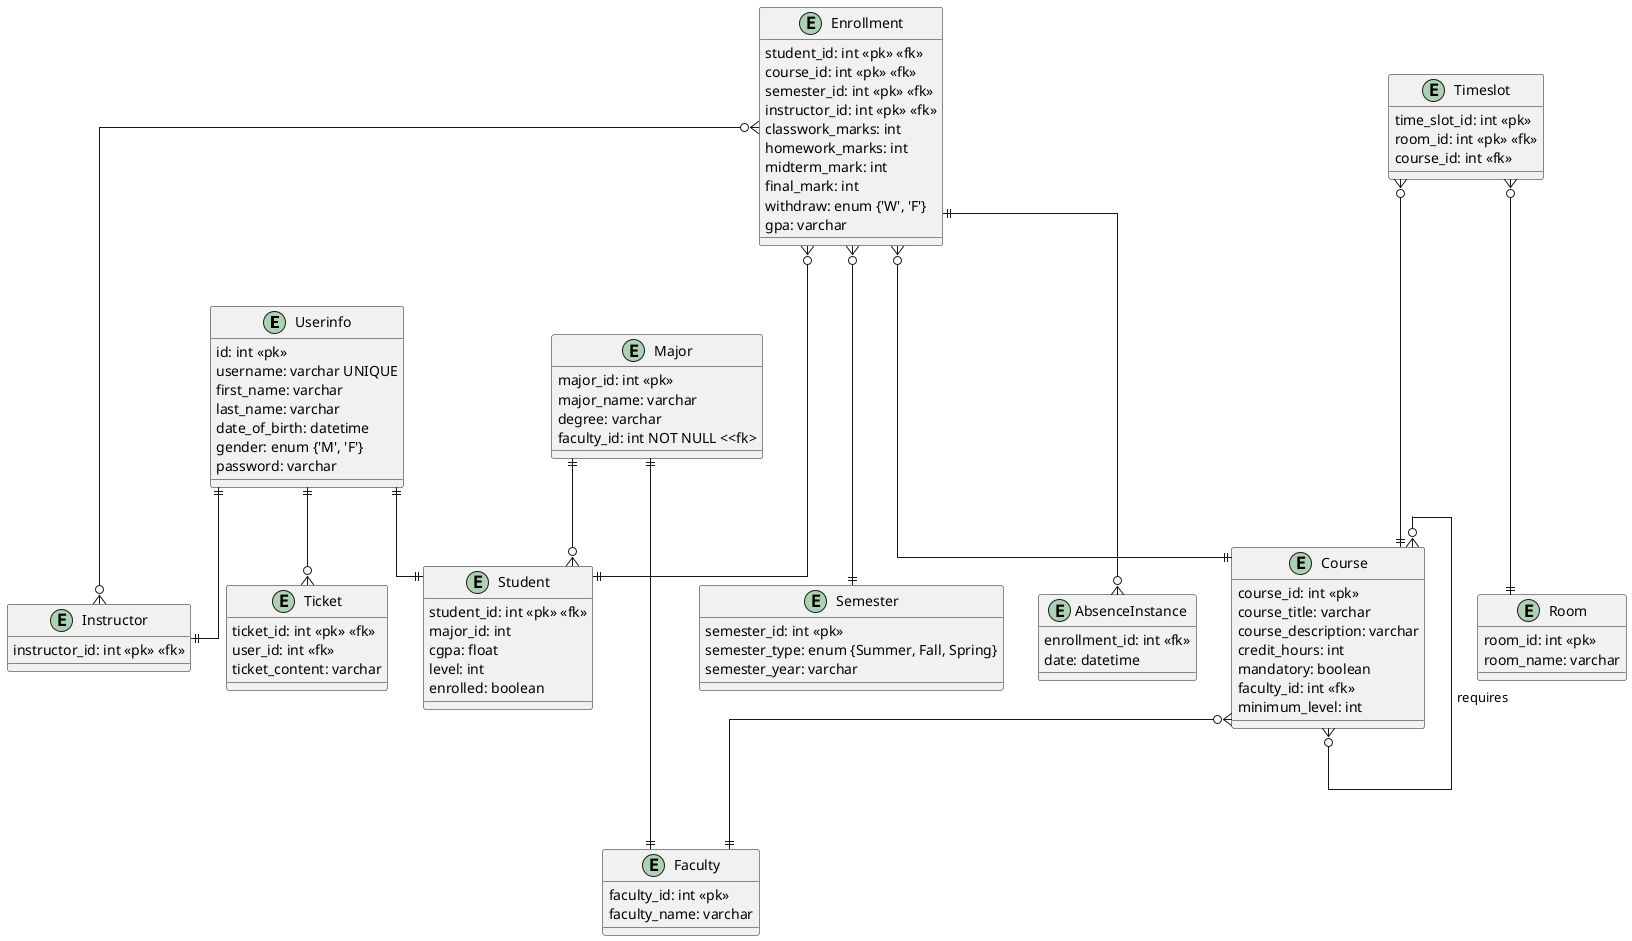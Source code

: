 @startuml

skinparam linetype ortho

Entity Userinfo {
    id: int <<pk>>
    username: varchar UNIQUE
    first_name: varchar
    last_name: varchar
    date_of_birth: datetime
    gender: enum {'M', 'F'}
    password: varchar
}

Entity Student {
    student_id: int <<pk>> <<fk>>
    major_id: int
    cgpa: float
    level: int
    enrolled: boolean
}

Entity Instructor {
    instructor_id: int <<pk>> <<fk>>
}

Entity Ticket {
    ticket_id: int <<pk>> <<fk>>
    user_id: int <<fk>>
    ticket_content: varchar
}

Entity Semester {
    semester_id: int <<pk>>
    semester_type: enum {Summer, Fall, Spring}
    semester_year: varchar
}

Entity Enrollment {
    student_id: int <<pk>> <<fk>>
    course_id: int <<pk>> <<fk>>
    semester_id: int <<pk>> <<fk>>
    instructor_id: int <<pk>> <<fk>>
    classwork_marks: int
    homework_marks: int
    midterm_mark: int
    final_mark: int
    withdraw: enum {'W', 'F'}
    gpa: varchar
}

Entity AbsenceInstance {
    enrollment_id: int <<fk>>
    date: datetime
}

Entity Faculty {
    faculty_id: int <<pk>>
    faculty_name: varchar
}

Entity Major {
    major_id: int <<pk>>
    major_name: varchar
    degree: varchar
    faculty_id: int NOT NULL <<fk>

}

Entity Timeslot {
    time_slot_id: int <<pk>>
    room_id: int <<pk>> <<fk>>
    course_id: int <<fk>>

}

Entity Room {
    room_id: int <<pk>>
    room_name: varchar

}

Entity Course {
    course_id: int <<pk>>
    course_title: varchar
    course_description: varchar
    credit_hours: int
    mandatory: boolean
    faculty_id: int <<fk>>
    minimum_level: int

}

Userinfo ||--|| Instructor
Userinfo ||--|| Student
Userinfo ||--o{ Ticket
Major ||--o{ Student
Major ||--|| Faculty
Enrollment }o---o{ Instructor
Enrollment }o---|| Student
Enrollment }o---|| Course
Enrollment }o---|| Semester
Enrollment ||---o{ AbsenceInstance
Course }o---|| Faculty
Timeslot }o---|| Room
Timeslot }o---|| Course

Course }o---o{ Course: requires

@enduml
